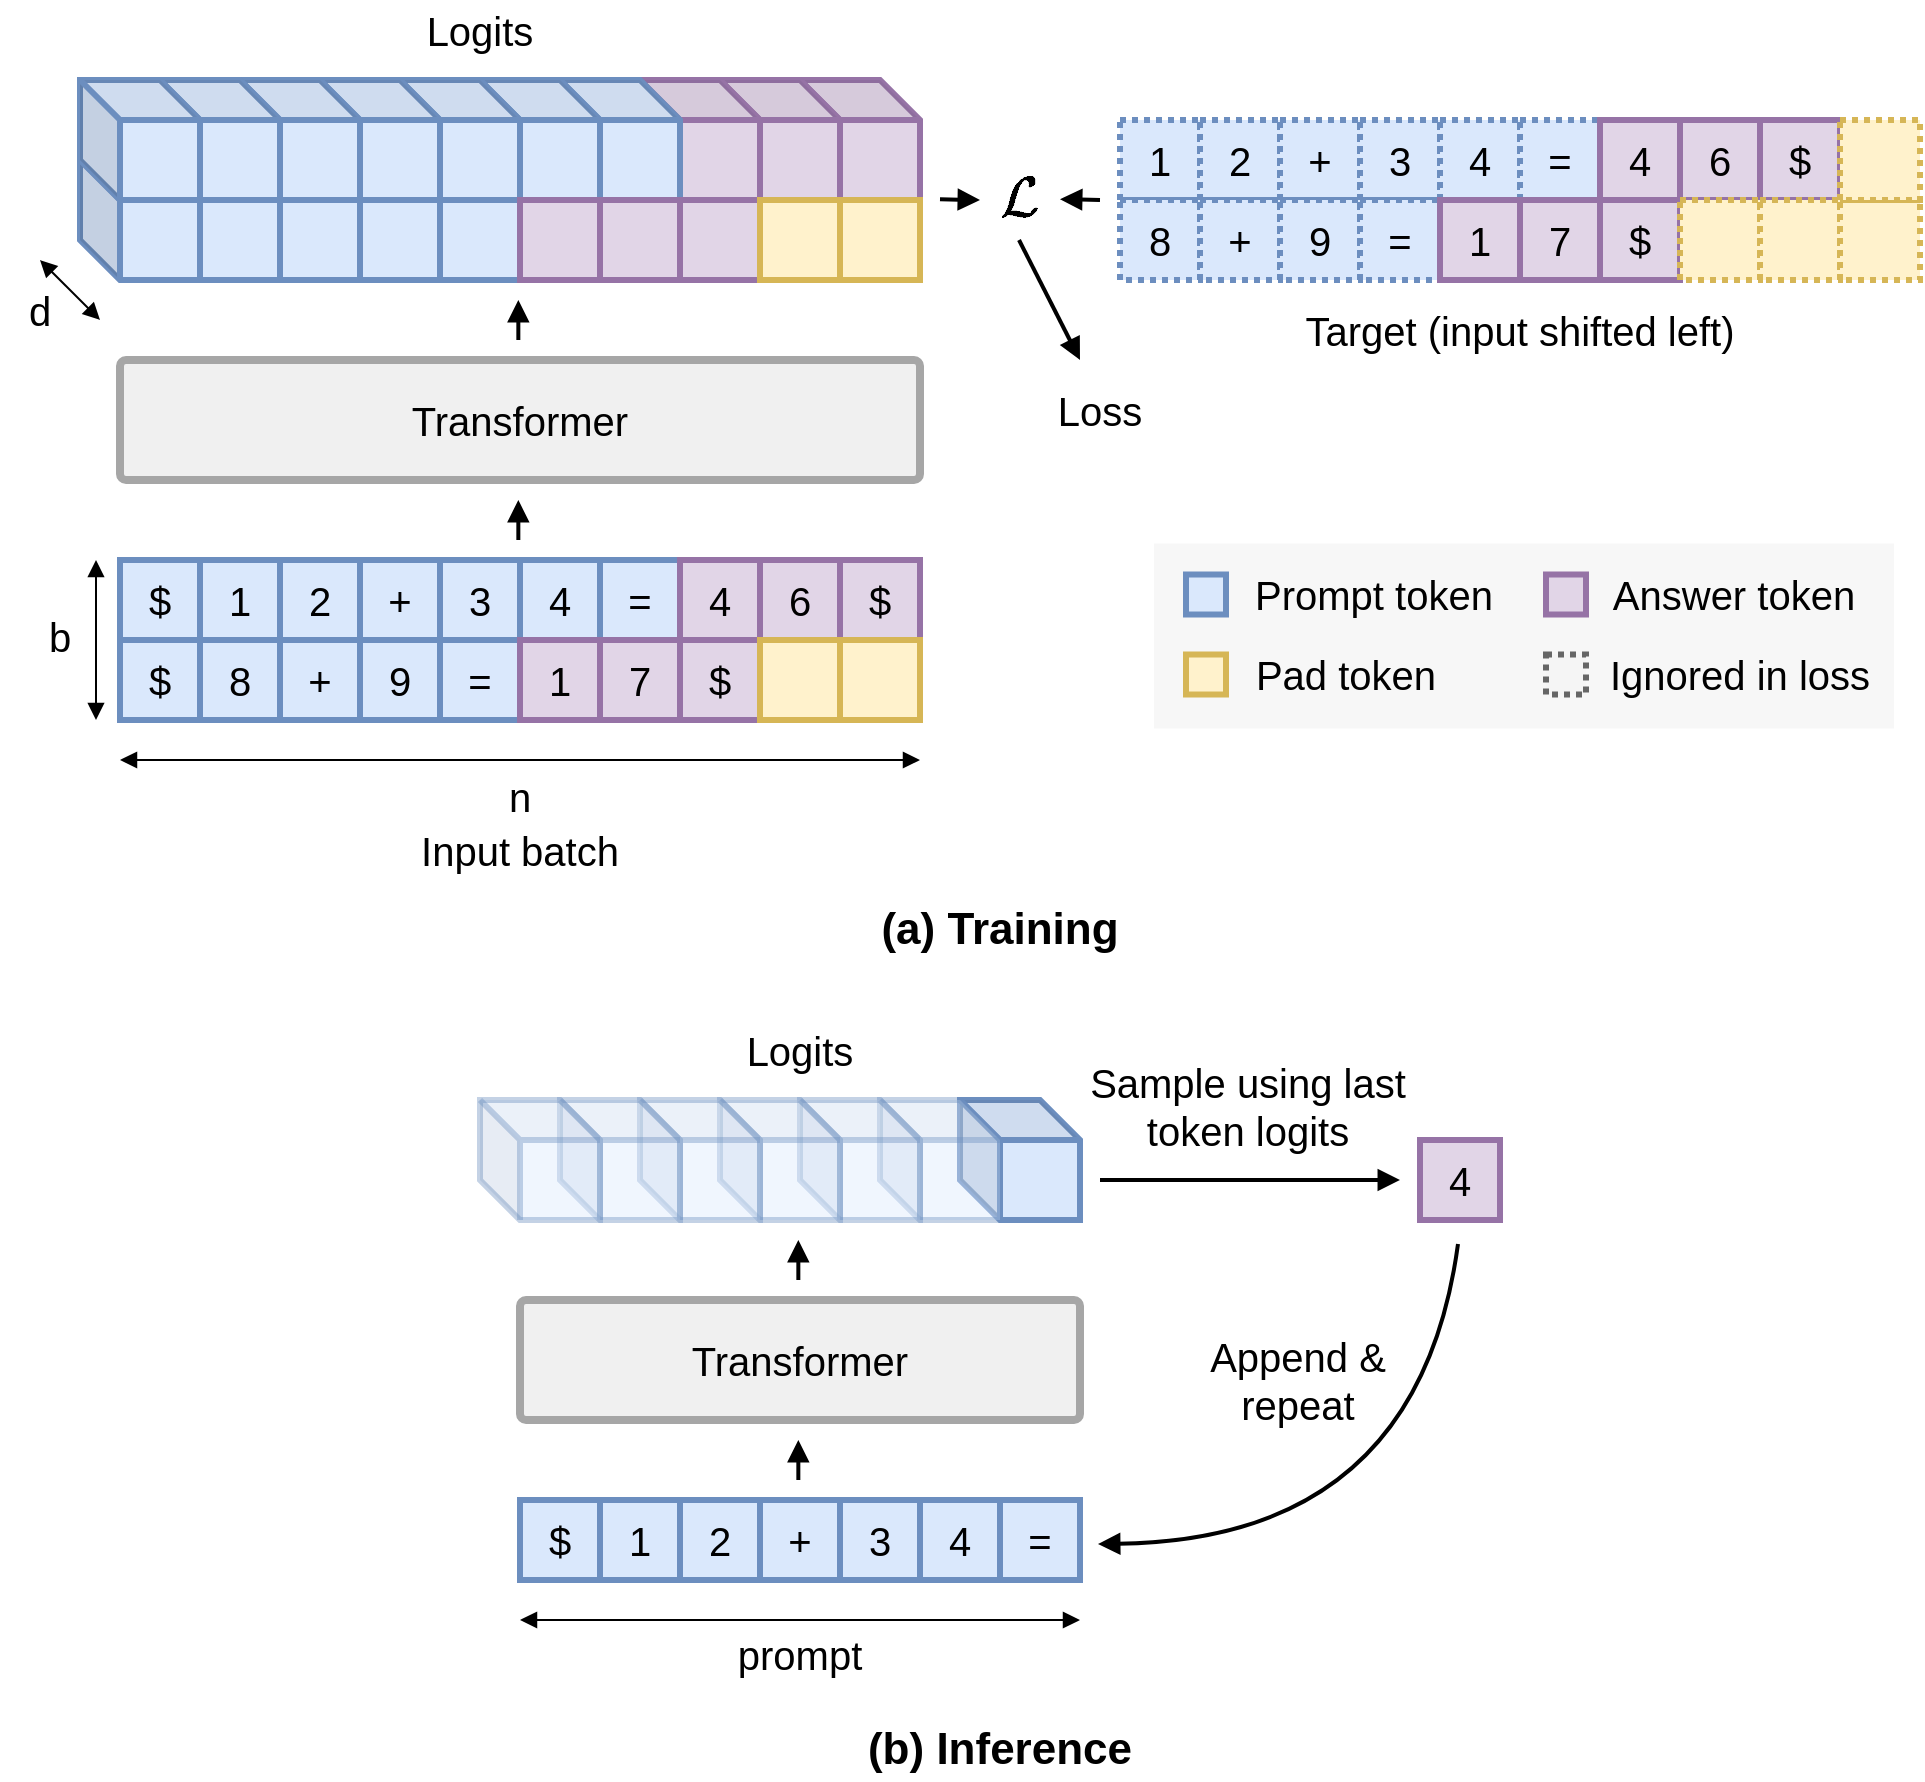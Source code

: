 <mxfile version="24.7.17">
  <diagram name="Page-1" id="0_-_a3WUVpLAPQEfZTsn">
    <mxGraphModel dx="1908" dy="1348" grid="1" gridSize="10" guides="1" tooltips="1" connect="1" arrows="1" fold="1" page="1" pageScale="1" pageWidth="827" pageHeight="1169" math="1" shadow="0">
      <root>
        <mxCell id="0" />
        <mxCell id="1" parent="0" />
        <mxCell id="QPudRAt53EiQrHGf7BYg-118" value="" style="rounded=0;whiteSpace=wrap;html=1;fillColor=#F7F7F7;strokeColor=none;strokeWidth=2;arcSize=5;fontColor=#333333;" vertex="1" parent="1">
          <mxGeometry x="637" y="331.75" width="370" height="92.5" as="geometry" />
        </mxCell>
        <mxCell id="QPudRAt53EiQrHGf7BYg-67" value="" style="shape=cube;whiteSpace=wrap;html=1;boundedLbl=1;backgroundOutline=1;darkOpacity=0.05;darkOpacity2=0.1;fillColor=#e1d5e7;strokeColor=#9673a6;strokeWidth=3;" vertex="1" parent="1">
          <mxGeometry x="460" y="100" width="60" height="60" as="geometry" />
        </mxCell>
        <mxCell id="QPudRAt53EiQrHGf7BYg-68" value="" style="shape=cube;whiteSpace=wrap;html=1;boundedLbl=1;backgroundOutline=1;darkOpacity=0.05;darkOpacity2=0.1;fillColor=#e1d5e7;strokeColor=#9673a6;strokeWidth=3;" vertex="1" parent="1">
          <mxGeometry x="420" y="100" width="60" height="60" as="geometry" />
        </mxCell>
        <mxCell id="QPudRAt53EiQrHGf7BYg-69" value="" style="shape=cube;whiteSpace=wrap;html=1;boundedLbl=1;backgroundOutline=1;darkOpacity=0.05;darkOpacity2=0.1;fillColor=#e1d5e7;strokeColor=#9673a6;strokeWidth=3;" vertex="1" parent="1">
          <mxGeometry x="380" y="100" width="60" height="60" as="geometry" />
        </mxCell>
        <mxCell id="QPudRAt53EiQrHGf7BYg-70" value="" style="shape=cube;whiteSpace=wrap;html=1;boundedLbl=1;backgroundOutline=1;darkOpacity=0.05;darkOpacity2=0.1;fillColor=#dae8fc;strokeColor=#6c8ebf;strokeWidth=3;" vertex="1" parent="1">
          <mxGeometry x="340" y="100" width="60" height="60" as="geometry" />
        </mxCell>
        <mxCell id="QPudRAt53EiQrHGf7BYg-71" value="" style="shape=cube;whiteSpace=wrap;html=1;boundedLbl=1;backgroundOutline=1;darkOpacity=0.05;darkOpacity2=0.1;fillColor=#dae8fc;strokeColor=#6c8ebf;strokeWidth=3;" vertex="1" parent="1">
          <mxGeometry x="300" y="100" width="60" height="60" as="geometry" />
        </mxCell>
        <mxCell id="QPudRAt53EiQrHGf7BYg-63" value="" style="shape=cube;whiteSpace=wrap;html=1;boundedLbl=1;backgroundOutline=1;darkOpacity=0.05;darkOpacity2=0.1;fillColor=#dae8fc;strokeColor=#6c8ebf;strokeWidth=3;" vertex="1" parent="1">
          <mxGeometry x="260" y="140" width="60" height="60" as="geometry" />
        </mxCell>
        <mxCell id="QPudRAt53EiQrHGf7BYg-64" value="" style="shape=cube;whiteSpace=wrap;html=1;boundedLbl=1;backgroundOutline=1;darkOpacity=0.05;darkOpacity2=0.1;fillColor=#dae8fc;strokeColor=#6c8ebf;strokeWidth=3;" vertex="1" parent="1">
          <mxGeometry x="260" y="100" width="60" height="60" as="geometry" />
        </mxCell>
        <mxCell id="QPudRAt53EiQrHGf7BYg-58" value="" style="shape=cube;whiteSpace=wrap;html=1;boundedLbl=1;backgroundOutline=1;darkOpacity=0.05;darkOpacity2=0.1;fillColor=#dae8fc;strokeColor=#6c8ebf;strokeWidth=3;" vertex="1" parent="1">
          <mxGeometry x="220" y="140" width="60" height="60" as="geometry" />
        </mxCell>
        <mxCell id="QPudRAt53EiQrHGf7BYg-59" value="" style="shape=cube;whiteSpace=wrap;html=1;boundedLbl=1;backgroundOutline=1;darkOpacity=0.05;darkOpacity2=0.1;fillColor=#dae8fc;strokeColor=#6c8ebf;strokeWidth=3;" vertex="1" parent="1">
          <mxGeometry x="180" y="140" width="60" height="60" as="geometry" />
        </mxCell>
        <mxCell id="QPudRAt53EiQrHGf7BYg-60" value="" style="shape=cube;whiteSpace=wrap;html=1;boundedLbl=1;backgroundOutline=1;darkOpacity=0.05;darkOpacity2=0.1;fillColor=#dae8fc;strokeColor=#6c8ebf;strokeWidth=3;" vertex="1" parent="1">
          <mxGeometry x="140" y="140" width="60" height="60" as="geometry" />
        </mxCell>
        <mxCell id="QPudRAt53EiQrHGf7BYg-61" value="" style="shape=cube;whiteSpace=wrap;html=1;boundedLbl=1;backgroundOutline=1;darkOpacity=0.05;darkOpacity2=0.1;fillColor=#dae8fc;strokeColor=#6c8ebf;strokeWidth=3;" vertex="1" parent="1">
          <mxGeometry x="100" y="140" width="60" height="60" as="geometry" />
        </mxCell>
        <mxCell id="_CMiZezSvA6A_bbTY-Fj-1" value="&lt;font style=&quot;font-size: 20px;&quot;&gt;Transformer&lt;/font&gt;" style="rounded=1;whiteSpace=wrap;html=1;fillColor=#F0F0F0;strokeColor=#A6A6A6;strokeWidth=4;arcSize=5;" parent="1" vertex="1">
          <mxGeometry x="120" y="240" width="400" height="60" as="geometry" />
        </mxCell>
        <mxCell id="QPudRAt53EiQrHGf7BYg-1" value="&lt;font style=&quot;font-size: 20px;&quot;&gt;$&lt;/font&gt;" style="rounded=0;whiteSpace=wrap;html=1;fillColor=#dae8fc;strokeColor=#6c8ebf;strokeWidth=3;" vertex="1" parent="1">
          <mxGeometry x="120" y="340" width="40" height="40" as="geometry" />
        </mxCell>
        <mxCell id="QPudRAt53EiQrHGf7BYg-2" value="&lt;font style=&quot;font-size: 20px;&quot;&gt;1&lt;/font&gt;" style="rounded=0;whiteSpace=wrap;html=1;fillColor=#dae8fc;strokeColor=#6c8ebf;strokeWidth=3;" vertex="1" parent="1">
          <mxGeometry x="160" y="340" width="40" height="40" as="geometry" />
        </mxCell>
        <mxCell id="QPudRAt53EiQrHGf7BYg-3" value="&lt;font style=&quot;font-size: 20px;&quot;&gt;2&lt;/font&gt;" style="rounded=0;whiteSpace=wrap;html=1;fillColor=#dae8fc;strokeColor=#6c8ebf;strokeWidth=3;" vertex="1" parent="1">
          <mxGeometry x="200" y="340" width="40" height="40" as="geometry" />
        </mxCell>
        <mxCell id="QPudRAt53EiQrHGf7BYg-4" value="&lt;span style=&quot;font-size: 20px;&quot;&gt;+&lt;/span&gt;" style="rounded=0;whiteSpace=wrap;html=1;fillColor=#dae8fc;strokeColor=#6c8ebf;strokeWidth=3;" vertex="1" parent="1">
          <mxGeometry x="240" y="340" width="40" height="40" as="geometry" />
        </mxCell>
        <mxCell id="QPudRAt53EiQrHGf7BYg-5" value="&lt;font style=&quot;font-size: 20px;&quot;&gt;3&lt;/font&gt;" style="rounded=0;whiteSpace=wrap;html=1;fillColor=#dae8fc;strokeColor=#6c8ebf;strokeWidth=3;" vertex="1" parent="1">
          <mxGeometry x="280" y="340" width="40" height="40" as="geometry" />
        </mxCell>
        <mxCell id="QPudRAt53EiQrHGf7BYg-6" value="&lt;font style=&quot;font-size: 20px;&quot;&gt;4&lt;/font&gt;" style="rounded=0;whiteSpace=wrap;html=1;fillColor=#dae8fc;strokeColor=#6c8ebf;strokeWidth=3;" vertex="1" parent="1">
          <mxGeometry x="320" y="340" width="40" height="40" as="geometry" />
        </mxCell>
        <mxCell id="QPudRAt53EiQrHGf7BYg-7" value="&lt;font style=&quot;font-size: 20px;&quot;&gt;=&lt;/font&gt;" style="rounded=0;whiteSpace=wrap;html=1;fillColor=#dae8fc;strokeColor=#6c8ebf;strokeWidth=3;" vertex="1" parent="1">
          <mxGeometry x="360" y="340" width="40" height="40" as="geometry" />
        </mxCell>
        <mxCell id="QPudRAt53EiQrHGf7BYg-8" value="&lt;font style=&quot;font-size: 20px;&quot;&gt;4&lt;/font&gt;" style="rounded=0;whiteSpace=wrap;html=1;fillColor=#e1d5e7;strokeColor=#9673a6;strokeWidth=3;" vertex="1" parent="1">
          <mxGeometry x="400" y="340" width="40" height="40" as="geometry" />
        </mxCell>
        <mxCell id="QPudRAt53EiQrHGf7BYg-9" value="&lt;font style=&quot;font-size: 20px;&quot;&gt;6&lt;/font&gt;" style="rounded=0;whiteSpace=wrap;html=1;fillColor=#e1d5e7;strokeColor=#9673a6;strokeWidth=3;" vertex="1" parent="1">
          <mxGeometry x="440" y="340" width="40" height="40" as="geometry" />
        </mxCell>
        <mxCell id="QPudRAt53EiQrHGf7BYg-10" value="&lt;font style=&quot;font-size: 20px;&quot;&gt;$&lt;/font&gt;" style="rounded=0;whiteSpace=wrap;html=1;fillColor=#e1d5e7;strokeColor=#9673a6;strokeWidth=3;" vertex="1" parent="1">
          <mxGeometry x="480" y="340" width="40" height="40" as="geometry" />
        </mxCell>
        <mxCell id="QPudRAt53EiQrHGf7BYg-11" value="&lt;font style=&quot;font-size: 20px;&quot;&gt;Input batch&lt;/font&gt;" style="text;html=1;align=center;verticalAlign=middle;whiteSpace=wrap;rounded=0;strokeWidth=1;" vertex="1" parent="1">
          <mxGeometry x="240" y="470" width="160" height="30" as="geometry" />
        </mxCell>
        <mxCell id="QPudRAt53EiQrHGf7BYg-12" value="&lt;font style=&quot;font-size: 20px;&quot;&gt;$&lt;/font&gt;" style="rounded=0;whiteSpace=wrap;html=1;fillColor=#dae8fc;strokeColor=#6c8ebf;strokeWidth=3;" vertex="1" parent="1">
          <mxGeometry x="120" y="380" width="40" height="40" as="geometry" />
        </mxCell>
        <mxCell id="QPudRAt53EiQrHGf7BYg-13" value="&lt;font style=&quot;font-size: 20px;&quot;&gt;8&lt;/font&gt;" style="rounded=0;whiteSpace=wrap;html=1;fillColor=#dae8fc;strokeColor=#6c8ebf;strokeWidth=3;" vertex="1" parent="1">
          <mxGeometry x="160" y="380" width="40" height="40" as="geometry" />
        </mxCell>
        <mxCell id="QPudRAt53EiQrHGf7BYg-14" value="&lt;font style=&quot;font-size: 20px;&quot;&gt;+&lt;/font&gt;" style="rounded=0;whiteSpace=wrap;html=1;fillColor=#dae8fc;strokeColor=#6c8ebf;strokeWidth=3;" vertex="1" parent="1">
          <mxGeometry x="200" y="380" width="40" height="40" as="geometry" />
        </mxCell>
        <mxCell id="QPudRAt53EiQrHGf7BYg-15" value="&lt;span style=&quot;font-size: 20px;&quot;&gt;9&lt;/span&gt;" style="rounded=0;whiteSpace=wrap;html=1;fillColor=#dae8fc;strokeColor=#6c8ebf;strokeWidth=3;" vertex="1" parent="1">
          <mxGeometry x="240" y="380" width="40" height="40" as="geometry" />
        </mxCell>
        <mxCell id="QPudRAt53EiQrHGf7BYg-16" value="&lt;font style=&quot;font-size: 20px;&quot;&gt;=&lt;/font&gt;" style="rounded=0;whiteSpace=wrap;html=1;fillColor=#dae8fc;strokeColor=#6c8ebf;strokeWidth=3;" vertex="1" parent="1">
          <mxGeometry x="280" y="380" width="40" height="40" as="geometry" />
        </mxCell>
        <mxCell id="QPudRAt53EiQrHGf7BYg-17" value="&lt;font style=&quot;font-size: 20px;&quot;&gt;1&lt;/font&gt;" style="rounded=0;whiteSpace=wrap;html=1;fillColor=#e1d5e7;strokeColor=#9673a6;strokeWidth=3;" vertex="1" parent="1">
          <mxGeometry x="320" y="380" width="40" height="40" as="geometry" />
        </mxCell>
        <mxCell id="QPudRAt53EiQrHGf7BYg-18" value="&lt;font style=&quot;font-size: 20px;&quot;&gt;7&lt;/font&gt;" style="rounded=0;whiteSpace=wrap;html=1;fillColor=#e1d5e7;strokeColor=#9673a6;strokeWidth=3;" vertex="1" parent="1">
          <mxGeometry x="360" y="380" width="40" height="40" as="geometry" />
        </mxCell>
        <mxCell id="QPudRAt53EiQrHGf7BYg-19" value="&lt;font style=&quot;font-size: 20px;&quot;&gt;$&lt;/font&gt;" style="rounded=0;whiteSpace=wrap;html=1;fillColor=#e1d5e7;strokeColor=#9673a6;strokeWidth=3;" vertex="1" parent="1">
          <mxGeometry x="400" y="380" width="40" height="40" as="geometry" />
        </mxCell>
        <mxCell id="QPudRAt53EiQrHGf7BYg-20" value="" style="rounded=0;whiteSpace=wrap;html=1;fillColor=#fff2cc;strokeColor=#d6b656;strokeWidth=3;" vertex="1" parent="1">
          <mxGeometry x="440" y="380" width="40" height="40" as="geometry" />
        </mxCell>
        <mxCell id="QPudRAt53EiQrHGf7BYg-21" value="" style="rounded=0;whiteSpace=wrap;html=1;fillColor=#fff2cc;strokeColor=#d6b656;strokeWidth=3;" vertex="1" parent="1">
          <mxGeometry x="480" y="380" width="40" height="40" as="geometry" />
        </mxCell>
        <mxCell id="QPudRAt53EiQrHGf7BYg-22" value="" style="rounded=0;whiteSpace=wrap;html=1;fillColor=#fff2cc;strokeColor=#d6b656;strokeWidth=3;" vertex="1" parent="1">
          <mxGeometry x="653" y="387.25" width="20" height="20" as="geometry" />
        </mxCell>
        <mxCell id="QPudRAt53EiQrHGf7BYg-23" value="&lt;font style=&quot;font-size: 20px;&quot;&gt;Pad token&lt;/font&gt;" style="text;html=1;align=center;verticalAlign=middle;whiteSpace=wrap;rounded=0;strokeWidth=1;" vertex="1" parent="1">
          <mxGeometry x="653" y="382.25" width="160" height="30" as="geometry" />
        </mxCell>
        <mxCell id="QPudRAt53EiQrHGf7BYg-24" value="" style="rounded=0;whiteSpace=wrap;html=1;fillColor=#e1d5e7;strokeColor=#9673a6;strokeWidth=3;" vertex="1" parent="1">
          <mxGeometry x="833" y="347.25" width="20" height="20" as="geometry" />
        </mxCell>
        <mxCell id="QPudRAt53EiQrHGf7BYg-25" value="&lt;font style=&quot;font-size: 20px;&quot;&gt;Answer token&lt;/font&gt;" style="text;html=1;align=center;verticalAlign=middle;whiteSpace=wrap;rounded=0;strokeWidth=1;" vertex="1" parent="1">
          <mxGeometry x="847" y="342.25" width="160" height="30" as="geometry" />
        </mxCell>
        <mxCell id="QPudRAt53EiQrHGf7BYg-26" value="" style="rounded=0;whiteSpace=wrap;html=1;fillColor=#dae8fc;strokeColor=#6c8ebf;strokeWidth=3;" vertex="1" parent="1">
          <mxGeometry x="653" y="347.25" width="20" height="20" as="geometry" />
        </mxCell>
        <mxCell id="QPudRAt53EiQrHGf7BYg-27" value="&lt;font style=&quot;font-size: 20px;&quot;&gt;Prompt token&lt;/font&gt;" style="text;html=1;align=center;verticalAlign=middle;whiteSpace=wrap;rounded=0;strokeWidth=1;" vertex="1" parent="1">
          <mxGeometry x="667" y="342.25" width="160" height="30" as="geometry" />
        </mxCell>
        <mxCell id="QPudRAt53EiQrHGf7BYg-29" value="" style="endArrow=block;html=1;rounded=0;strokeWidth=2;endFill=1;" edge="1" parent="1">
          <mxGeometry width="50" height="50" relative="1" as="geometry">
            <mxPoint x="319.17" y="330" as="sourcePoint" />
            <mxPoint x="319.17" y="310" as="targetPoint" />
          </mxGeometry>
        </mxCell>
        <mxCell id="QPudRAt53EiQrHGf7BYg-30" value="" style="endArrow=block;html=1;rounded=0;strokeWidth=2;endFill=1;" edge="1" parent="1">
          <mxGeometry width="50" height="50" relative="1" as="geometry">
            <mxPoint x="319.17" y="230" as="sourcePoint" />
            <mxPoint x="319.17" y="210" as="targetPoint" />
          </mxGeometry>
        </mxCell>
        <mxCell id="QPudRAt53EiQrHGf7BYg-41" value="&lt;font style=&quot;font-size: 20px;&quot;&gt;Logits&lt;/font&gt;" style="text;html=1;align=center;verticalAlign=middle;whiteSpace=wrap;rounded=0;strokeWidth=1;" vertex="1" parent="1">
          <mxGeometry x="220" y="60" width="160" height="30" as="geometry" />
        </mxCell>
        <mxCell id="QPudRAt53EiQrHGf7BYg-47" value="&lt;span style=&quot;font-size: 20px;&quot;&gt;&amp;nbsp;&lt;/span&gt;" style="rounded=0;whiteSpace=wrap;html=1;fillColor=#e1d5e7;strokeColor=#9673a6;strokeWidth=3;" vertex="1" parent="1">
          <mxGeometry x="320" y="160" width="40" height="40" as="geometry" />
        </mxCell>
        <mxCell id="QPudRAt53EiQrHGf7BYg-48" value="&lt;span style=&quot;font-size: 20px;&quot;&gt;&amp;nbsp;&lt;/span&gt;" style="rounded=0;whiteSpace=wrap;html=1;fillColor=#e1d5e7;strokeColor=#9673a6;strokeWidth=3;" vertex="1" parent="1">
          <mxGeometry x="360" y="160" width="40" height="40" as="geometry" />
        </mxCell>
        <mxCell id="QPudRAt53EiQrHGf7BYg-49" value="&lt;span style=&quot;font-size: 20px;&quot;&gt;&amp;nbsp;&lt;/span&gt;" style="rounded=0;whiteSpace=wrap;html=1;fillColor=#e1d5e7;strokeColor=#9673a6;strokeWidth=3;" vertex="1" parent="1">
          <mxGeometry x="400" y="160" width="40" height="40" as="geometry" />
        </mxCell>
        <mxCell id="QPudRAt53EiQrHGf7BYg-50" value="" style="rounded=0;whiteSpace=wrap;html=1;fillColor=#fff2cc;strokeColor=#d6b656;strokeWidth=3;" vertex="1" parent="1">
          <mxGeometry x="440" y="160" width="40" height="40" as="geometry" />
        </mxCell>
        <mxCell id="QPudRAt53EiQrHGf7BYg-51" value="" style="rounded=0;whiteSpace=wrap;html=1;fillColor=#fff2cc;strokeColor=#d6b656;strokeWidth=3;" vertex="1" parent="1">
          <mxGeometry x="480" y="160" width="40" height="40" as="geometry" />
        </mxCell>
        <mxCell id="QPudRAt53EiQrHGf7BYg-54" value="" style="shape=cube;whiteSpace=wrap;html=1;boundedLbl=1;backgroundOutline=1;darkOpacity=0.05;darkOpacity2=0.1;fillColor=#dae8fc;strokeColor=#6c8ebf;strokeWidth=3;" vertex="1" parent="1">
          <mxGeometry x="220" y="100" width="60" height="60" as="geometry" />
        </mxCell>
        <mxCell id="QPudRAt53EiQrHGf7BYg-55" value="" style="shape=cube;whiteSpace=wrap;html=1;boundedLbl=1;backgroundOutline=1;darkOpacity=0.05;darkOpacity2=0.1;fillColor=#dae8fc;strokeColor=#6c8ebf;strokeWidth=3;" vertex="1" parent="1">
          <mxGeometry x="180" y="100" width="60" height="60" as="geometry" />
        </mxCell>
        <mxCell id="QPudRAt53EiQrHGf7BYg-56" value="" style="shape=cube;whiteSpace=wrap;html=1;boundedLbl=1;backgroundOutline=1;darkOpacity=0.05;darkOpacity2=0.1;fillColor=#dae8fc;strokeColor=#6c8ebf;strokeWidth=3;" vertex="1" parent="1">
          <mxGeometry x="140" y="100" width="60" height="60" as="geometry" />
        </mxCell>
        <mxCell id="QPudRAt53EiQrHGf7BYg-57" value="" style="shape=cube;whiteSpace=wrap;html=1;boundedLbl=1;backgroundOutline=1;darkOpacity=0.05;darkOpacity2=0.1;fillColor=#dae8fc;strokeColor=#6c8ebf;strokeWidth=3;" vertex="1" parent="1">
          <mxGeometry x="100" y="100" width="60" height="60" as="geometry" />
        </mxCell>
        <mxCell id="QPudRAt53EiQrHGf7BYg-94" value="&lt;font style=&quot;font-size: 20px;&quot;&gt;1&lt;/font&gt;" style="rounded=0;whiteSpace=wrap;html=1;fillColor=#dae8fc;strokeColor=#6c8ebf;strokeWidth=3;dashed=1;dashPattern=1 1;" vertex="1" parent="1">
          <mxGeometry x="620" y="120" width="40" height="40" as="geometry" />
        </mxCell>
        <mxCell id="QPudRAt53EiQrHGf7BYg-95" value="&lt;font style=&quot;font-size: 20px;&quot;&gt;2&lt;/font&gt;" style="rounded=0;whiteSpace=wrap;html=1;fillColor=#dae8fc;strokeColor=#6c8ebf;strokeWidth=3;dashed=1;dashPattern=1 1;" vertex="1" parent="1">
          <mxGeometry x="660" y="120" width="40" height="40" as="geometry" />
        </mxCell>
        <mxCell id="QPudRAt53EiQrHGf7BYg-96" value="&lt;span style=&quot;font-size: 20px;&quot;&gt;+&lt;/span&gt;" style="rounded=0;whiteSpace=wrap;html=1;fillColor=#dae8fc;strokeColor=#6c8ebf;strokeWidth=3;dashed=1;dashPattern=1 1;" vertex="1" parent="1">
          <mxGeometry x="700" y="120" width="40" height="40" as="geometry" />
        </mxCell>
        <mxCell id="QPudRAt53EiQrHGf7BYg-97" value="&lt;font style=&quot;font-size: 20px;&quot;&gt;3&lt;/font&gt;" style="rounded=0;whiteSpace=wrap;html=1;fillColor=#dae8fc;strokeColor=#6c8ebf;strokeWidth=3;dashed=1;dashPattern=1 1;" vertex="1" parent="1">
          <mxGeometry x="740" y="120" width="40" height="40" as="geometry" />
        </mxCell>
        <mxCell id="QPudRAt53EiQrHGf7BYg-98" value="&lt;font style=&quot;font-size: 20px;&quot;&gt;4&lt;/font&gt;" style="rounded=0;whiteSpace=wrap;html=1;fillColor=#dae8fc;strokeColor=#6c8ebf;strokeWidth=3;dashed=1;dashPattern=1 1;" vertex="1" parent="1">
          <mxGeometry x="780" y="120" width="40" height="40" as="geometry" />
        </mxCell>
        <mxCell id="QPudRAt53EiQrHGf7BYg-99" value="&lt;font style=&quot;font-size: 20px;&quot;&gt;=&lt;/font&gt;" style="rounded=0;whiteSpace=wrap;html=1;fillColor=#dae8fc;strokeColor=#6c8ebf;strokeWidth=3;dashed=1;dashPattern=1 1;" vertex="1" parent="1">
          <mxGeometry x="820" y="120" width="40" height="40" as="geometry" />
        </mxCell>
        <mxCell id="QPudRAt53EiQrHGf7BYg-100" value="&lt;font style=&quot;font-size: 20px;&quot;&gt;4&lt;/font&gt;" style="rounded=0;whiteSpace=wrap;html=1;fillColor=#e1d5e7;strokeColor=#9673a6;strokeWidth=3;" vertex="1" parent="1">
          <mxGeometry x="860" y="120" width="40" height="40" as="geometry" />
        </mxCell>
        <mxCell id="QPudRAt53EiQrHGf7BYg-101" value="&lt;font style=&quot;font-size: 20px;&quot;&gt;6&lt;/font&gt;" style="rounded=0;whiteSpace=wrap;html=1;fillColor=#e1d5e7;strokeColor=#9673a6;strokeWidth=3;" vertex="1" parent="1">
          <mxGeometry x="900" y="120" width="40" height="40" as="geometry" />
        </mxCell>
        <mxCell id="QPudRAt53EiQrHGf7BYg-102" value="&lt;font style=&quot;font-size: 20px;&quot;&gt;$&lt;/font&gt;" style="rounded=0;whiteSpace=wrap;html=1;fillColor=#e1d5e7;strokeColor=#9673a6;strokeWidth=3;" vertex="1" parent="1">
          <mxGeometry x="940" y="120" width="40" height="40" as="geometry" />
        </mxCell>
        <mxCell id="QPudRAt53EiQrHGf7BYg-103" value="&lt;font style=&quot;font-size: 20px;&quot;&gt;Target (input shifted left)&lt;/font&gt;" style="text;html=1;align=center;verticalAlign=middle;whiteSpace=wrap;rounded=0;strokeWidth=1;" vertex="1" parent="1">
          <mxGeometry x="700" y="210" width="240" height="30" as="geometry" />
        </mxCell>
        <mxCell id="QPudRAt53EiQrHGf7BYg-105" value="&lt;font style=&quot;font-size: 20px;&quot;&gt;8&lt;/font&gt;" style="rounded=0;whiteSpace=wrap;html=1;fillColor=#dae8fc;strokeColor=#6c8ebf;strokeWidth=3;dashed=1;dashPattern=1 1;" vertex="1" parent="1">
          <mxGeometry x="620" y="160" width="40" height="40" as="geometry" />
        </mxCell>
        <mxCell id="QPudRAt53EiQrHGf7BYg-106" value="&lt;font style=&quot;font-size: 20px;&quot;&gt;+&lt;/font&gt;" style="rounded=0;whiteSpace=wrap;html=1;fillColor=#dae8fc;strokeColor=#6c8ebf;strokeWidth=3;dashed=1;dashPattern=1 1;" vertex="1" parent="1">
          <mxGeometry x="660" y="160" width="40" height="40" as="geometry" />
        </mxCell>
        <mxCell id="QPudRAt53EiQrHGf7BYg-107" value="&lt;span style=&quot;font-size: 20px;&quot;&gt;9&lt;/span&gt;" style="rounded=0;whiteSpace=wrap;html=1;fillColor=#dae8fc;strokeColor=#6c8ebf;strokeWidth=3;dashed=1;dashPattern=1 1;" vertex="1" parent="1">
          <mxGeometry x="700" y="160" width="40" height="40" as="geometry" />
        </mxCell>
        <mxCell id="QPudRAt53EiQrHGf7BYg-108" value="&lt;font style=&quot;font-size: 20px;&quot;&gt;=&lt;/font&gt;" style="rounded=0;whiteSpace=wrap;html=1;fillColor=#dae8fc;strokeColor=#6c8ebf;strokeWidth=3;dashed=1;dashPattern=1 1;" vertex="1" parent="1">
          <mxGeometry x="740" y="160" width="40" height="40" as="geometry" />
        </mxCell>
        <mxCell id="QPudRAt53EiQrHGf7BYg-109" value="&lt;font style=&quot;font-size: 20px;&quot;&gt;1&lt;/font&gt;" style="rounded=0;whiteSpace=wrap;html=1;fillColor=#e1d5e7;strokeColor=#9673a6;strokeWidth=3;" vertex="1" parent="1">
          <mxGeometry x="780" y="160" width="40" height="40" as="geometry" />
        </mxCell>
        <mxCell id="QPudRAt53EiQrHGf7BYg-110" value="&lt;font style=&quot;font-size: 20px;&quot;&gt;7&lt;/font&gt;" style="rounded=0;whiteSpace=wrap;html=1;fillColor=#e1d5e7;strokeColor=#9673a6;strokeWidth=3;" vertex="1" parent="1">
          <mxGeometry x="820" y="160" width="40" height="40" as="geometry" />
        </mxCell>
        <mxCell id="QPudRAt53EiQrHGf7BYg-111" value="&lt;font style=&quot;font-size: 20px;&quot;&gt;$&lt;/font&gt;" style="rounded=0;whiteSpace=wrap;html=1;fillColor=#e1d5e7;strokeColor=#9673a6;strokeWidth=3;" vertex="1" parent="1">
          <mxGeometry x="860" y="160" width="40" height="40" as="geometry" />
        </mxCell>
        <mxCell id="QPudRAt53EiQrHGf7BYg-112" value="" style="rounded=0;whiteSpace=wrap;html=1;fillColor=#fff2cc;strokeColor=#d6b656;strokeWidth=3;dashed=1;dashPattern=1 1;" vertex="1" parent="1">
          <mxGeometry x="900" y="160" width="40" height="40" as="geometry" />
        </mxCell>
        <mxCell id="QPudRAt53EiQrHGf7BYg-113" value="" style="rounded=0;whiteSpace=wrap;html=1;fillColor=#fff2cc;strokeColor=#d6b656;strokeWidth=3;dashed=1;dashPattern=1 1;" vertex="1" parent="1">
          <mxGeometry x="940" y="160" width="40" height="40" as="geometry" />
        </mxCell>
        <mxCell id="QPudRAt53EiQrHGf7BYg-114" value="" style="rounded=0;whiteSpace=wrap;html=1;fillColor=#fff2cc;strokeColor=#d6b656;strokeWidth=3;dashed=1;dashPattern=1 1;" vertex="1" parent="1">
          <mxGeometry x="980" y="160" width="40" height="40" as="geometry" />
        </mxCell>
        <mxCell id="QPudRAt53EiQrHGf7BYg-115" value="" style="rounded=0;whiteSpace=wrap;html=1;fillColor=#fff2cc;strokeColor=#d6b656;strokeWidth=3;dashed=1;dashPattern=1 1;" vertex="1" parent="1">
          <mxGeometry x="980" y="120" width="40" height="40" as="geometry" />
        </mxCell>
        <mxCell id="QPudRAt53EiQrHGf7BYg-116" value="" style="endArrow=block;startArrow=block;html=1;rounded=0;endFill=1;startFill=1;" edge="1" parent="1">
          <mxGeometry width="50" height="50" relative="1" as="geometry">
            <mxPoint x="110" y="220" as="sourcePoint" />
            <mxPoint x="80" y="190" as="targetPoint" />
          </mxGeometry>
        </mxCell>
        <mxCell id="QPudRAt53EiQrHGf7BYg-117" value="&lt;font style=&quot;font-size: 20px;&quot;&gt;d&lt;/font&gt;" style="text;html=1;align=center;verticalAlign=middle;whiteSpace=wrap;rounded=0;strokeWidth=1;" vertex="1" parent="1">
          <mxGeometry x="60" y="200" width="40" height="30" as="geometry" />
        </mxCell>
        <mxCell id="QPudRAt53EiQrHGf7BYg-119" value="" style="endArrow=block;startArrow=block;html=1;rounded=0;endFill=1;startFill=1;" edge="1" parent="1">
          <mxGeometry width="50" height="50" relative="1" as="geometry">
            <mxPoint x="108" y="420" as="sourcePoint" />
            <mxPoint x="108" y="340" as="targetPoint" />
          </mxGeometry>
        </mxCell>
        <mxCell id="QPudRAt53EiQrHGf7BYg-120" value="&lt;font style=&quot;font-size: 20px;&quot;&gt;b&lt;/font&gt;" style="text;html=1;align=center;verticalAlign=middle;whiteSpace=wrap;rounded=0;strokeWidth=1;" vertex="1" parent="1">
          <mxGeometry x="70" y="363" width="40" height="30" as="geometry" />
        </mxCell>
        <mxCell id="QPudRAt53EiQrHGf7BYg-122" value="" style="endArrow=block;startArrow=block;html=1;rounded=0;endFill=1;startFill=1;" edge="1" parent="1">
          <mxGeometry width="50" height="50" relative="1" as="geometry">
            <mxPoint x="120" y="440" as="sourcePoint" />
            <mxPoint x="520" y="440" as="targetPoint" />
          </mxGeometry>
        </mxCell>
        <mxCell id="QPudRAt53EiQrHGf7BYg-123" value="&lt;font style=&quot;font-size: 20px;&quot;&gt;n&lt;/font&gt;" style="text;html=1;align=center;verticalAlign=middle;whiteSpace=wrap;rounded=0;strokeWidth=1;" vertex="1" parent="1">
          <mxGeometry x="300" y="443" width="40" height="30" as="geometry" />
        </mxCell>
        <mxCell id="QPudRAt53EiQrHGf7BYg-124" value="" style="rounded=0;whiteSpace=wrap;html=1;fillColor=#f5f5f5;strokeColor=#666666;strokeWidth=3;fontColor=#333333;dashed=1;dashPattern=1 1;" vertex="1" parent="1">
          <mxGeometry x="833" y="387.25" width="20" height="20" as="geometry" />
        </mxCell>
        <mxCell id="QPudRAt53EiQrHGf7BYg-125" value="&lt;font style=&quot;font-size: 20px;&quot;&gt;Ignored in loss&lt;/font&gt;" style="text;html=1;align=center;verticalAlign=middle;whiteSpace=wrap;rounded=0;strokeWidth=1;" vertex="1" parent="1">
          <mxGeometry x="850" y="382.25" width="160" height="30" as="geometry" />
        </mxCell>
        <mxCell id="QPudRAt53EiQrHGf7BYg-128" value="" style="endArrow=block;html=1;rounded=0;strokeWidth=2;endFill=1;" edge="1" parent="1">
          <mxGeometry width="50" height="50" relative="1" as="geometry">
            <mxPoint x="610" y="160" as="sourcePoint" />
            <mxPoint x="590" y="159.58" as="targetPoint" />
          </mxGeometry>
        </mxCell>
        <mxCell id="QPudRAt53EiQrHGf7BYg-129" value="" style="endArrow=block;html=1;rounded=0;strokeWidth=2;endFill=1;" edge="1" parent="1">
          <mxGeometry width="50" height="50" relative="1" as="geometry">
            <mxPoint x="530" y="159.65" as="sourcePoint" />
            <mxPoint x="550" y="160" as="targetPoint" />
          </mxGeometry>
        </mxCell>
        <mxCell id="QPudRAt53EiQrHGf7BYg-130" value="&lt;font style=&quot;font-size: 24px;&quot;&gt;$$\mathcal{L}$$&lt;/font&gt;" style="text;html=1;align=center;verticalAlign=middle;whiteSpace=wrap;rounded=0;strokeWidth=1;" vertex="1" parent="1">
          <mxGeometry x="550" y="130" width="40" height="60" as="geometry" />
        </mxCell>
        <mxCell id="QPudRAt53EiQrHGf7BYg-131" value="" style="endArrow=block;html=1;rounded=0;strokeWidth=2;endFill=1;" edge="1" parent="1">
          <mxGeometry width="50" height="50" relative="1" as="geometry">
            <mxPoint x="569.5" y="180" as="sourcePoint" />
            <mxPoint x="600" y="240" as="targetPoint" />
          </mxGeometry>
        </mxCell>
        <mxCell id="QPudRAt53EiQrHGf7BYg-132" value="&lt;font style=&quot;font-size: 20px;&quot;&gt;Loss&lt;/font&gt;" style="text;html=1;align=center;verticalAlign=middle;whiteSpace=wrap;rounded=0;strokeWidth=1;" vertex="1" parent="1">
          <mxGeometry x="560" y="250" width="100" height="30" as="geometry" />
        </mxCell>
        <mxCell id="QPudRAt53EiQrHGf7BYg-134" value="&lt;font style=&quot;font-size: 22px;&quot;&gt;(a) Training&lt;/font&gt;" style="text;html=1;align=center;verticalAlign=middle;whiteSpace=wrap;rounded=0;strokeWidth=1;fontStyle=1" vertex="1" parent="1">
          <mxGeometry x="480" y="510" width="160" height="30" as="geometry" />
        </mxCell>
        <mxCell id="QPudRAt53EiQrHGf7BYg-135" value="&lt;font style=&quot;font-size: 22px;&quot;&gt;(b) Inference&lt;/font&gt;" style="text;html=1;align=center;verticalAlign=middle;whiteSpace=wrap;rounded=0;strokeWidth=1;fontStyle=1" vertex="1" parent="1">
          <mxGeometry x="480" y="920" width="160" height="30" as="geometry" />
        </mxCell>
        <mxCell id="QPudRAt53EiQrHGf7BYg-136" value="&lt;font style=&quot;font-size: 20px;&quot;&gt;Transformer&lt;/font&gt;" style="rounded=1;whiteSpace=wrap;html=1;fillColor=#F0F0F0;strokeColor=#A6A6A6;strokeWidth=4;arcSize=5;" vertex="1" parent="1">
          <mxGeometry x="320" y="710" width="280" height="60" as="geometry" />
        </mxCell>
        <mxCell id="QPudRAt53EiQrHGf7BYg-137" value="&lt;font style=&quot;font-size: 20px;&quot;&gt;$&lt;/font&gt;" style="rounded=0;whiteSpace=wrap;html=1;fillColor=#dae8fc;strokeColor=#6c8ebf;strokeWidth=3;" vertex="1" parent="1">
          <mxGeometry x="320" y="810" width="40" height="40" as="geometry" />
        </mxCell>
        <mxCell id="QPudRAt53EiQrHGf7BYg-138" value="&lt;font style=&quot;font-size: 20px;&quot;&gt;1&lt;/font&gt;" style="rounded=0;whiteSpace=wrap;html=1;fillColor=#dae8fc;strokeColor=#6c8ebf;strokeWidth=3;" vertex="1" parent="1">
          <mxGeometry x="360" y="810" width="40" height="40" as="geometry" />
        </mxCell>
        <mxCell id="QPudRAt53EiQrHGf7BYg-139" value="&lt;font style=&quot;font-size: 20px;&quot;&gt;2&lt;/font&gt;" style="rounded=0;whiteSpace=wrap;html=1;fillColor=#dae8fc;strokeColor=#6c8ebf;strokeWidth=3;" vertex="1" parent="1">
          <mxGeometry x="400" y="810" width="40" height="40" as="geometry" />
        </mxCell>
        <mxCell id="QPudRAt53EiQrHGf7BYg-140" value="&lt;span style=&quot;font-size: 20px;&quot;&gt;+&lt;/span&gt;" style="rounded=0;whiteSpace=wrap;html=1;fillColor=#dae8fc;strokeColor=#6c8ebf;strokeWidth=3;" vertex="1" parent="1">
          <mxGeometry x="440" y="810" width="40" height="40" as="geometry" />
        </mxCell>
        <mxCell id="QPudRAt53EiQrHGf7BYg-141" value="&lt;font style=&quot;font-size: 20px;&quot;&gt;3&lt;/font&gt;" style="rounded=0;whiteSpace=wrap;html=1;fillColor=#dae8fc;strokeColor=#6c8ebf;strokeWidth=3;" vertex="1" parent="1">
          <mxGeometry x="480" y="810" width="40" height="40" as="geometry" />
        </mxCell>
        <mxCell id="QPudRAt53EiQrHGf7BYg-142" value="&lt;font style=&quot;font-size: 20px;&quot;&gt;4&lt;/font&gt;" style="rounded=0;whiteSpace=wrap;html=1;fillColor=#dae8fc;strokeColor=#6c8ebf;strokeWidth=3;" vertex="1" parent="1">
          <mxGeometry x="520" y="810" width="40" height="40" as="geometry" />
        </mxCell>
        <mxCell id="QPudRAt53EiQrHGf7BYg-143" value="&lt;font style=&quot;font-size: 20px;&quot;&gt;=&lt;/font&gt;" style="rounded=0;whiteSpace=wrap;html=1;fillColor=#dae8fc;strokeColor=#6c8ebf;strokeWidth=3;" vertex="1" parent="1">
          <mxGeometry x="560" y="810" width="40" height="40" as="geometry" />
        </mxCell>
        <mxCell id="QPudRAt53EiQrHGf7BYg-157" value="" style="endArrow=block;html=1;rounded=0;strokeWidth=2;endFill=1;" edge="1" parent="1">
          <mxGeometry width="50" height="50" relative="1" as="geometry">
            <mxPoint x="459.17" y="800" as="sourcePoint" />
            <mxPoint x="459.17" y="780" as="targetPoint" />
          </mxGeometry>
        </mxCell>
        <mxCell id="QPudRAt53EiQrHGf7BYg-158" value="" style="endArrow=block;html=1;rounded=0;strokeWidth=2;endFill=1;" edge="1" parent="1">
          <mxGeometry width="50" height="50" relative="1" as="geometry">
            <mxPoint x="459.17" y="700" as="sourcePoint" />
            <mxPoint x="459.17" y="680" as="targetPoint" />
          </mxGeometry>
        </mxCell>
        <mxCell id="QPudRAt53EiQrHGf7BYg-161" value="" style="endArrow=block;startArrow=block;html=1;rounded=0;endFill=1;startFill=1;" edge="1" parent="1">
          <mxGeometry width="50" height="50" relative="1" as="geometry">
            <mxPoint x="320" y="870" as="sourcePoint" />
            <mxPoint x="600" y="870" as="targetPoint" />
          </mxGeometry>
        </mxCell>
        <mxCell id="QPudRAt53EiQrHGf7BYg-162" value="&lt;font style=&quot;font-size: 20px;&quot;&gt;prompt&lt;/font&gt;" style="text;html=1;align=center;verticalAlign=middle;whiteSpace=wrap;rounded=0;strokeWidth=1;" vertex="1" parent="1">
          <mxGeometry x="440" y="872.25" width="40" height="30" as="geometry" />
        </mxCell>
        <mxCell id="QPudRAt53EiQrHGf7BYg-166" value="" style="shape=cube;whiteSpace=wrap;html=1;boundedLbl=1;backgroundOutline=1;darkOpacity=0.05;darkOpacity2=0.1;fillColor=#dae8fc;strokeColor=#6c8ebf;strokeWidth=3;" vertex="1" parent="1">
          <mxGeometry x="540" y="610" width="60" height="60" as="geometry" />
        </mxCell>
        <mxCell id="QPudRAt53EiQrHGf7BYg-167" value="" style="shape=cube;whiteSpace=wrap;html=1;boundedLbl=1;backgroundOutline=1;darkOpacity=0.05;darkOpacity2=0.1;fillColor=#dae8fc;strokeColor=#6c8ebf;strokeWidth=3;opacity=40;" vertex="1" parent="1">
          <mxGeometry x="500" y="610" width="60" height="60" as="geometry" />
        </mxCell>
        <mxCell id="QPudRAt53EiQrHGf7BYg-168" value="" style="shape=cube;whiteSpace=wrap;html=1;boundedLbl=1;backgroundOutline=1;darkOpacity=0.05;darkOpacity2=0.1;fillColor=#dae8fc;strokeColor=#6c8ebf;strokeWidth=3;opacity=40;" vertex="1" parent="1">
          <mxGeometry x="460" y="610" width="60" height="60" as="geometry" />
        </mxCell>
        <mxCell id="QPudRAt53EiQrHGf7BYg-169" value="&lt;font style=&quot;font-size: 20px;&quot;&gt;Logits&lt;/font&gt;" style="text;html=1;align=center;verticalAlign=middle;whiteSpace=wrap;rounded=0;strokeWidth=1;" vertex="1" parent="1">
          <mxGeometry x="380" y="570" width="160" height="30" as="geometry" />
        </mxCell>
        <mxCell id="QPudRAt53EiQrHGf7BYg-170" value="" style="shape=cube;whiteSpace=wrap;html=1;boundedLbl=1;backgroundOutline=1;darkOpacity=0.05;darkOpacity2=0.1;fillColor=#dae8fc;strokeColor=#6c8ebf;strokeWidth=3;opacity=40;" vertex="1" parent="1">
          <mxGeometry x="420" y="610" width="60" height="60" as="geometry" />
        </mxCell>
        <mxCell id="QPudRAt53EiQrHGf7BYg-171" value="" style="shape=cube;whiteSpace=wrap;html=1;boundedLbl=1;backgroundOutline=1;darkOpacity=0.05;darkOpacity2=0.1;fillColor=#dae8fc;strokeColor=#6c8ebf;strokeWidth=3;opacity=40;" vertex="1" parent="1">
          <mxGeometry x="380" y="610" width="60" height="60" as="geometry" />
        </mxCell>
        <mxCell id="QPudRAt53EiQrHGf7BYg-172" value="" style="shape=cube;whiteSpace=wrap;html=1;boundedLbl=1;backgroundOutline=1;darkOpacity=0.05;darkOpacity2=0.1;fillColor=#dae8fc;strokeColor=#6c8ebf;strokeWidth=3;opacity=40;" vertex="1" parent="1">
          <mxGeometry x="340" y="610" width="60" height="60" as="geometry" />
        </mxCell>
        <mxCell id="QPudRAt53EiQrHGf7BYg-173" value="" style="shape=cube;whiteSpace=wrap;html=1;boundedLbl=1;backgroundOutline=1;darkOpacity=0.05;darkOpacity2=0.1;fillColor=#dae8fc;strokeColor=#6c8ebf;strokeWidth=3;opacity=40;" vertex="1" parent="1">
          <mxGeometry x="300" y="610" width="60" height="60" as="geometry" />
        </mxCell>
        <mxCell id="QPudRAt53EiQrHGf7BYg-174" value="" style="endArrow=block;html=1;rounded=0;strokeWidth=2;endFill=1;" edge="1" parent="1">
          <mxGeometry width="50" height="50" relative="1" as="geometry">
            <mxPoint x="610" y="650" as="sourcePoint" />
            <mxPoint x="760" y="650" as="targetPoint" />
          </mxGeometry>
        </mxCell>
        <mxCell id="QPudRAt53EiQrHGf7BYg-175" value="&lt;font style=&quot;font-size: 20px;&quot;&gt;Sample&amp;nbsp;&lt;/font&gt;&lt;font style=&quot;background-color: initial; font-size: 20px;&quot;&gt;using last token&amp;nbsp;&lt;/font&gt;&lt;span style=&quot;background-color: initial; font-size: 20px;&quot;&gt;logits&lt;/span&gt;" style="text;html=1;align=center;verticalAlign=middle;whiteSpace=wrap;rounded=0;strokeWidth=1;" vertex="1" parent="1">
          <mxGeometry x="594" y="583" width="180" height="60" as="geometry" />
        </mxCell>
        <mxCell id="QPudRAt53EiQrHGf7BYg-176" value="&lt;font style=&quot;font-size: 20px;&quot;&gt;4&lt;/font&gt;" style="rounded=0;whiteSpace=wrap;html=1;fillColor=#e1d5e7;strokeColor=#9673a6;strokeWidth=3;" vertex="1" parent="1">
          <mxGeometry x="770" y="630" width="40" height="40" as="geometry" />
        </mxCell>
        <mxCell id="QPudRAt53EiQrHGf7BYg-177" value="" style="endArrow=block;html=1;rounded=0;strokeWidth=2;endFill=1;curved=1;" edge="1" parent="1">
          <mxGeometry width="50" height="50" relative="1" as="geometry">
            <mxPoint x="789" y="682" as="sourcePoint" />
            <mxPoint x="609" y="832" as="targetPoint" />
            <Array as="points">
              <mxPoint x="769" y="830" />
            </Array>
          </mxGeometry>
        </mxCell>
        <mxCell id="QPudRAt53EiQrHGf7BYg-178" value="&lt;span style=&quot;font-size: 20px;&quot;&gt;Append &amp;amp; repeat&lt;/span&gt;" style="text;html=1;align=center;verticalAlign=middle;whiteSpace=wrap;rounded=0;strokeWidth=1;" vertex="1" parent="1">
          <mxGeometry x="644" y="720" width="130" height="60" as="geometry" />
        </mxCell>
      </root>
    </mxGraphModel>
  </diagram>
</mxfile>
